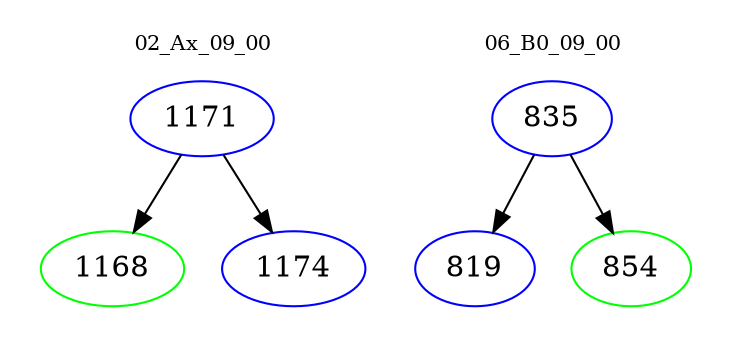 digraph{
subgraph cluster_0 {
color = white
label = "02_Ax_09_00";
fontsize=10;
T0_1171 [label="1171", color="blue"]
T0_1171 -> T0_1168 [color="black"]
T0_1168 [label="1168", color="green"]
T0_1171 -> T0_1174 [color="black"]
T0_1174 [label="1174", color="blue"]
}
subgraph cluster_1 {
color = white
label = "06_B0_09_00";
fontsize=10;
T1_835 [label="835", color="blue"]
T1_835 -> T1_819 [color="black"]
T1_819 [label="819", color="blue"]
T1_835 -> T1_854 [color="black"]
T1_854 [label="854", color="green"]
}
}
